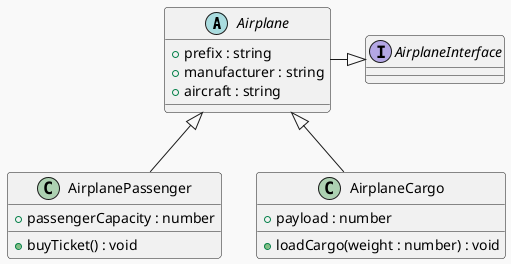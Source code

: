 @startuml airplane
!theme mars

abstract class Airplane {
   +prefix : string
   +manufacturer : string
   +aircraft : string
}

interface AirplaneInterface {
}

class AirplanePassenger {
   +passengerCapacity : number
   +buyTicket() : void
}

class AirplaneCargo {
   +payload : number
   +loadCargo(weight : number) : void
}

Airplane --right|> AirplaneInterface
AirplanePassenger --up|> Airplane
AirplaneCargo --up|> Airplane

@enduml